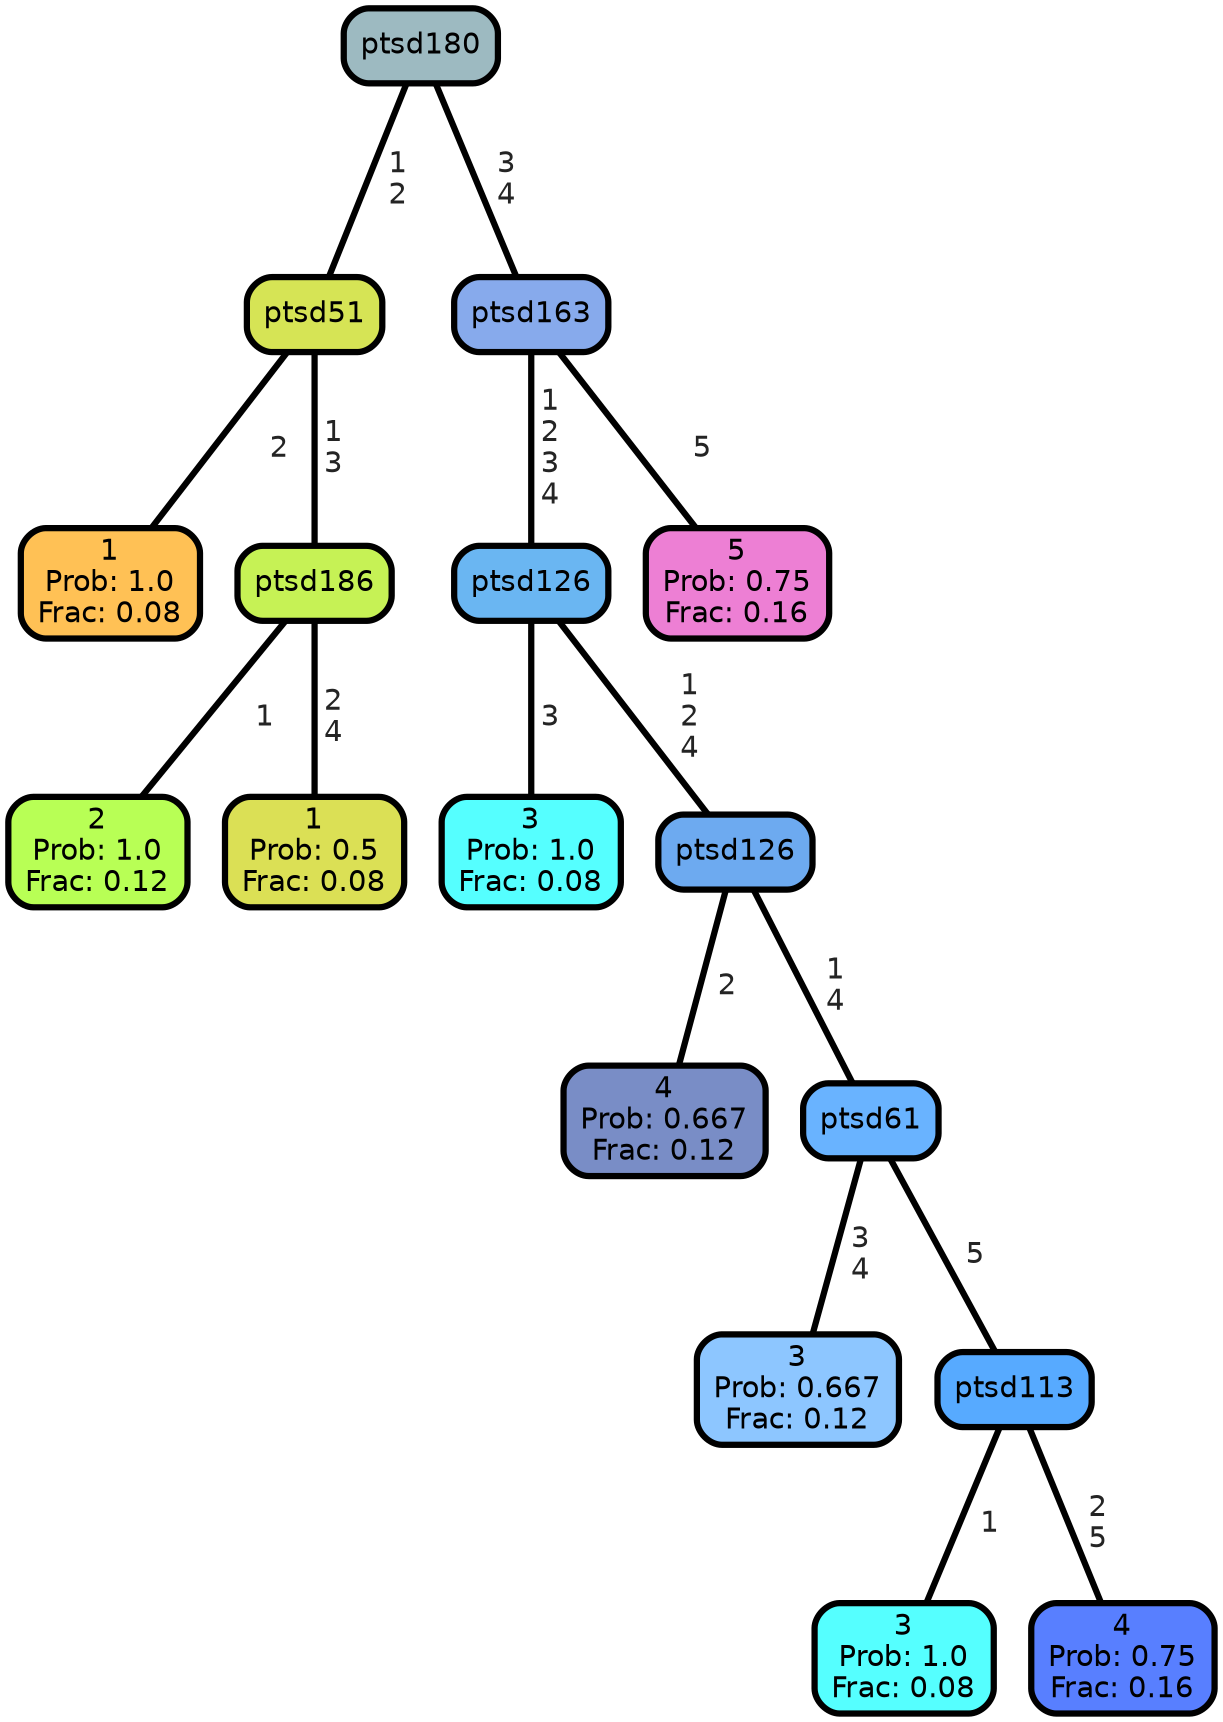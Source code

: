 graph Tree {
node [shape=box, style="filled, rounded",color="black",penwidth="3",fontcolor="black",                 fontname=helvetica] ;
graph [ranksep="0 equally", splines=straight,                 bgcolor=transparent, dpi=200] ;
edge [fontname=helvetica, fontweight=bold,fontcolor=grey14,color=black] ;
0 [label="1
Prob: 1.0
Frac: 0.08", fillcolor="#ffc155"] ;
1 [label="ptsd51", fillcolor="#d6e455"] ;
2 [label="2
Prob: 1.0
Frac: 0.12", fillcolor="#b8ff55"] ;
3 [label="ptsd186", fillcolor="#c6f255"] ;
4 [label="1
Prob: 0.5
Frac: 0.08", fillcolor="#dbe055"] ;
5 [label="ptsd180", fillcolor="#9dbac1"] ;
6 [label="3
Prob: 1.0
Frac: 0.08", fillcolor="#55ffff"] ;
7 [label="ptsd126", fillcolor="#6ab6f2"] ;
8 [label="4
Prob: 0.667
Frac: 0.12", fillcolor="#798dc6"] ;
9 [label="ptsd126", fillcolor="#6daaf0"] ;
10 [label="3
Prob: 0.667
Frac: 0.12", fillcolor="#8dc6ff"] ;
11 [label="ptsd61", fillcolor="#69b3ff"] ;
12 [label="3
Prob: 1.0
Frac: 0.08", fillcolor="#55ffff"] ;
13 [label="ptsd113", fillcolor="#57aaff"] ;
14 [label="4
Prob: 0.75
Frac: 0.16", fillcolor="#587fff"] ;
15 [label="ptsd163", fillcolor="#87aaec"] ;
16 [label="5
Prob: 0.75
Frac: 0.16", fillcolor="#ed7fd4"] ;
1 -- 0 [label=" 2",penwidth=3] ;
1 -- 3 [label=" 1\n 3",penwidth=3] ;
3 -- 2 [label=" 1",penwidth=3] ;
3 -- 4 [label=" 2\n 4",penwidth=3] ;
5 -- 1 [label=" 1\n 2",penwidth=3] ;
5 -- 15 [label=" 3\n 4",penwidth=3] ;
7 -- 6 [label=" 3",penwidth=3] ;
7 -- 9 [label=" 1\n 2\n 4",penwidth=3] ;
9 -- 8 [label=" 2",penwidth=3] ;
9 -- 11 [label=" 1\n 4",penwidth=3] ;
11 -- 10 [label=" 3\n 4",penwidth=3] ;
11 -- 13 [label=" 5",penwidth=3] ;
13 -- 12 [label=" 1",penwidth=3] ;
13 -- 14 [label=" 2\n 5",penwidth=3] ;
15 -- 7 [label=" 1\n 2\n 3\n 4",penwidth=3] ;
15 -- 16 [label=" 5",penwidth=3] ;
{rank = same;}}